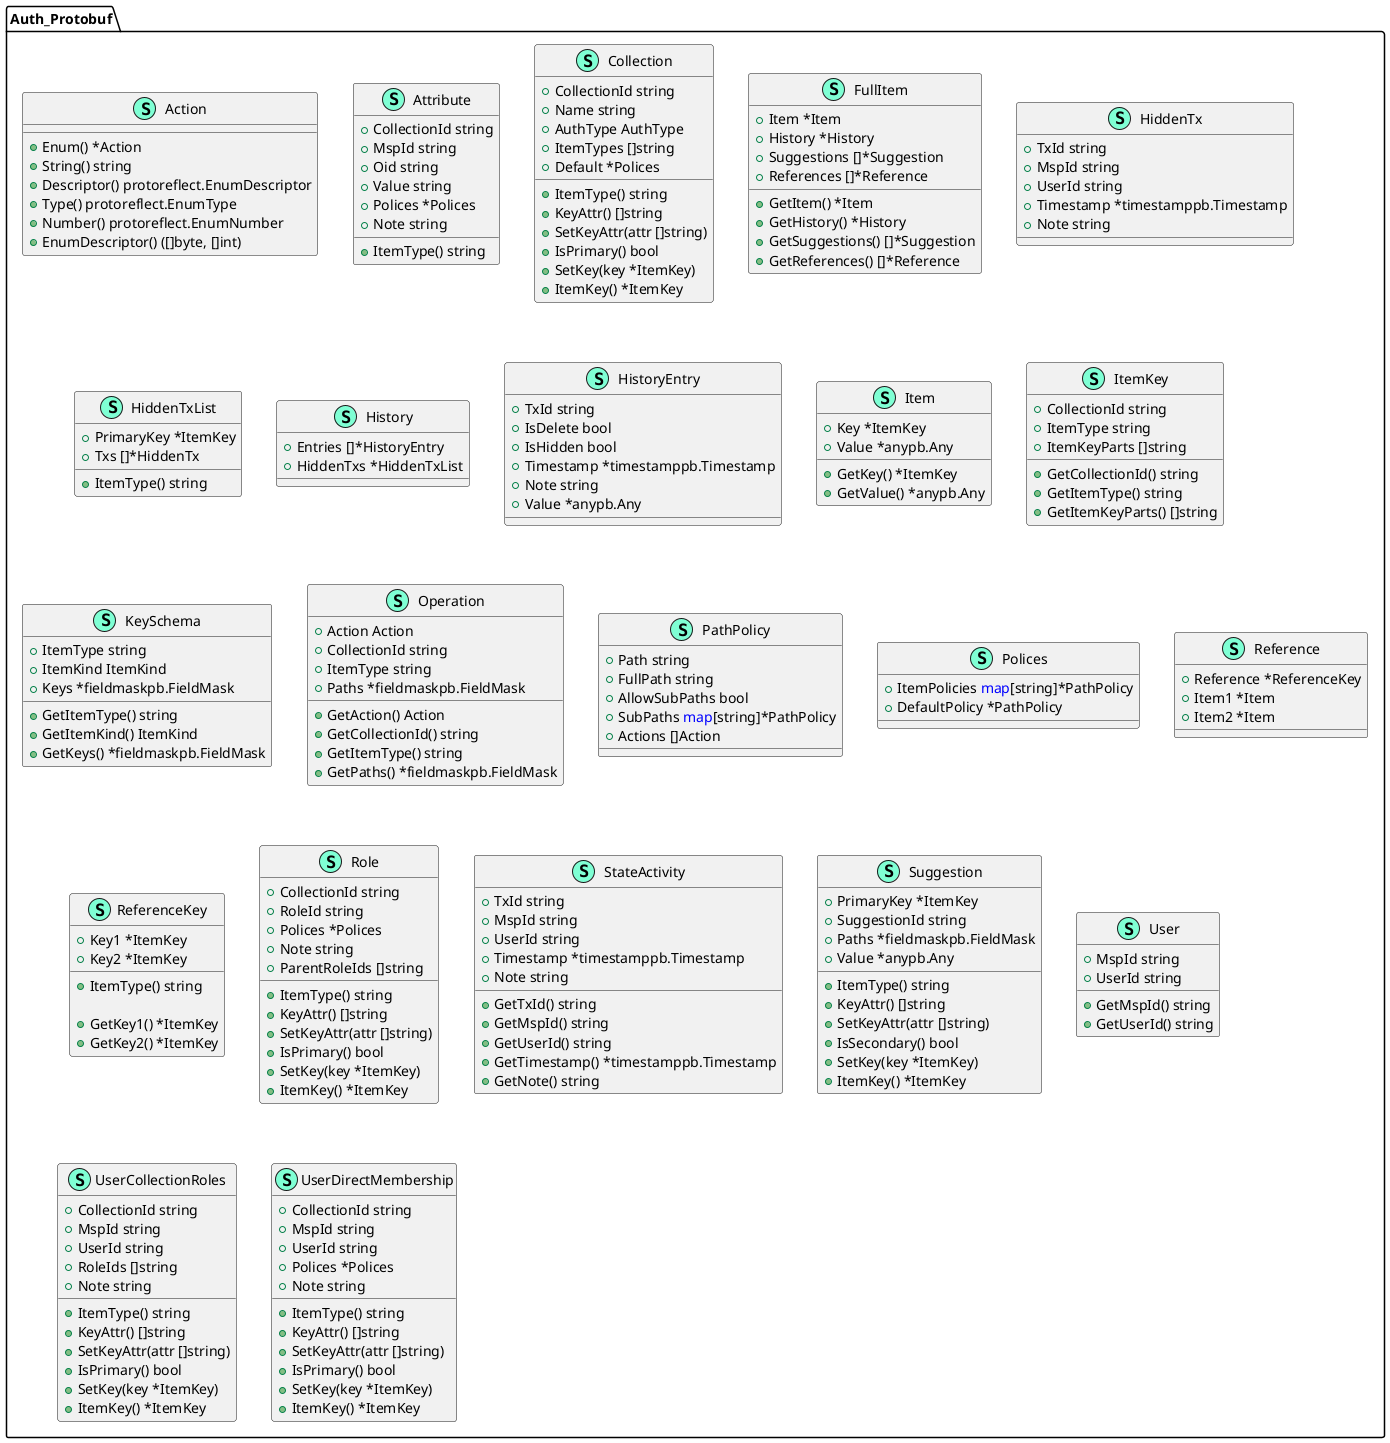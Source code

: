 @startuml Auth_Protobuf
namespace Auth_Protobuf {
    class Action << (S,Aquamarine) >> {
        + Enum() *Action
        + String() string
        + Descriptor() protoreflect.EnumDescriptor
        + Type() protoreflect.EnumType
        + Number() protoreflect.EnumNumber
        + EnumDescriptor() ([]byte, []int)

    }
    class Attribute << (S,Aquamarine) >> {


        + CollectionId string
        + MspId string
        + Oid string
        + Value string
        + Polices *Polices
        + Note string


        + ItemType() string



    }


    class Collection << (S,Aquamarine) >> {


        + CollectionId string
        + Name string
        + AuthType AuthType
        + ItemTypes []string
        + Default *Polices


        + ItemType() string
        + KeyAttr() []string
        + SetKeyAttr(attr []string)
        + IsPrimary() bool
        + SetKey(key *ItemKey)
        + ItemKey() *ItemKey
    }

    class FullItem << (S,Aquamarine) >> {


        + Item *Item
        + History *History
        + Suggestions []*Suggestion
        + References []*Reference



        + GetItem() *Item
        + GetHistory() *History
        + GetSuggestions() []*Suggestion
        + GetReferences() []*Reference


    }

    class HiddenTx << (S,Aquamarine) >> {
        + TxId string
        + MspId string
        + UserId string
        + Timestamp *timestamppb.Timestamp
        + Note string
    }
    class HiddenTxList << (S,Aquamarine) >> {
        + PrimaryKey *ItemKey
        + Txs []*HiddenTx
        + ItemType() string
    }

    class History << (S,Aquamarine) >> {
        + Entries []*HistoryEntry
        + HiddenTxs *HiddenTxList
    }
    class HistoryEntry << (S,Aquamarine) >> {
        + TxId string
        + IsDelete bool
        + IsHidden bool
        + Timestamp *timestamppb.Timestamp
        + Note string
        + Value *anypb.Any
    }

    class Item << (S,Aquamarine) >> {


        + Key *ItemKey
        + Value *anypb.Any



        + GetKey() *ItemKey
        + GetValue() *anypb.Any


    }
    class ItemKey << (S,Aquamarine) >> {


        + CollectionId string
        + ItemType string
        + ItemKeyParts []string



        + GetCollectionId() string
        + GetItemType() string
        + GetItemKeyParts() []string


    }

    class KeySchema << (S,Aquamarine) >> {


        + ItemType string
        + ItemKind ItemKind
        + Keys *fieldmaskpb.FieldMask



        + GetItemType() string
        + GetItemKind() ItemKind
        + GetKeys() *fieldmaskpb.FieldMask


    }

    class Operation << (S,Aquamarine) >> {


        + Action Action
        + CollectionId string
        + ItemType string
        + Paths *fieldmaskpb.FieldMask



        + GetAction() Action
        + GetCollectionId() string
        + GetItemType() string
        + GetPaths() *fieldmaskpb.FieldMask


    }

    class PathPolicy << (S,Aquamarine) >> {
        + Path string
        + FullPath string
        + AllowSubPaths bool
        + SubPaths <font color=blue>map</font>[string]*PathPolicy
        + Actions []Action

    }

    class Polices << (S,Aquamarine) >> {
        + ItemPolicies <font color=blue>map</font>[string]*PathPolicy
        + DefaultPolicy *PathPolicy
    }


    class Reference << (S,Aquamarine) >> {
        + Reference *ReferenceKey
        + Item1 *Item
        + Item2 *Item
    }
    class ReferenceKey << (S,Aquamarine) >> {


        + Key1 *ItemKey
        + Key2 *ItemKey


        + ItemType() string

        + GetKey1() *ItemKey
        + GetKey2() *ItemKey
    }


    class Role << (S,Aquamarine) >> {


        + CollectionId string
        + RoleId string
        + Polices *Polices
        + Note string
        + ParentRoleIds []string


        + ItemType() string
        + KeyAttr() []string
        + SetKeyAttr(attr []string)
        + IsPrimary() bool
        + SetKey(key *ItemKey)
        + ItemKey() *ItemKey


    }

    class StateActivity << (S,Aquamarine) >> {


        + TxId string
        + MspId string
        + UserId string
        + Timestamp *timestamppb.Timestamp
        + Note string



        + GetTxId() string
        + GetMspId() string
        + GetUserId() string
        + GetTimestamp() *timestamppb.Timestamp
        + GetNote() string


    }

    class Suggestion << (S,Aquamarine) >> {


        + PrimaryKey *ItemKey
        + SuggestionId string
        + Paths *fieldmaskpb.FieldMask
        + Value *anypb.Any


        + ItemType() string
        + KeyAttr() []string
        + SetKeyAttr(attr []string)
        + IsSecondary() bool
        + SetKey(key *ItemKey)
        + ItemKey() *ItemKey
    }



    class User << (S,Aquamarine) >> {


        + MspId string
        + UserId string



        + GetMspId() string
        + GetUserId() string


    }
    class UserCollectionRoles << (S,Aquamarine) >> {


        + CollectionId string
        + MspId string
        + UserId string
        + RoleIds []string
        + Note string


        + ItemType() string
        + KeyAttr() []string
        + SetKeyAttr(attr []string)
        + IsPrimary() bool
        + SetKey(key *ItemKey)
        + ItemKey() *ItemKey
    }

    class UserDirectMembership << (S,Aquamarine) >> {


        + CollectionId string
        + MspId string
        + UserId string
        + Polices *Polices
        + Note string


        + ItemType() string
        + KeyAttr() []string
        + SetKeyAttr(attr []string)
        + IsPrimary() bool
        + SetKey(key *ItemKey)
        + ItemKey() *ItemKey



    }


}



@enduml
